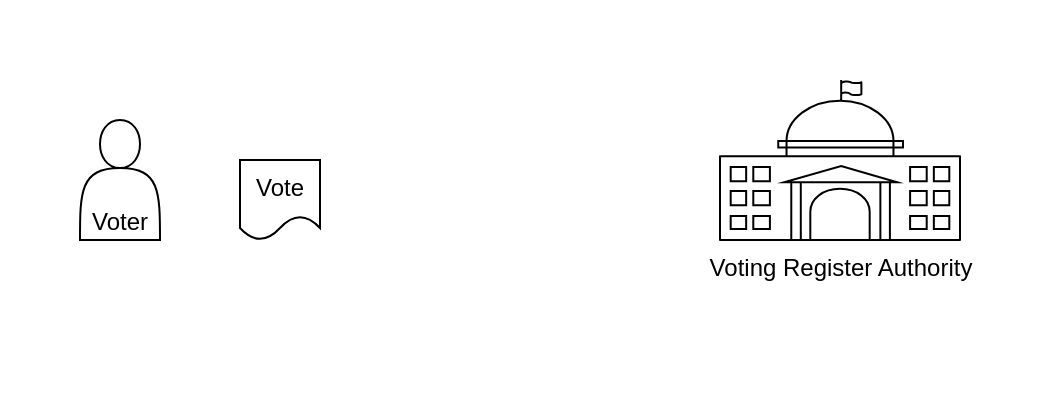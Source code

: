 <mxfile version="17.4.2" type="device"><diagram id="sNld3rZ4JpTNLqk1yw6c" name="Page-1"><mxGraphModel dx="1102" dy="977" grid="1" gridSize="10" guides="1" tooltips="1" connect="1" arrows="1" fold="1" page="1" pageScale="1" pageWidth="1169" pageHeight="827" math="0" shadow="0"><root><mxCell id="0"/><mxCell id="1" parent="0"/><mxCell id="SEFpAmSV5FZSK8SDqXIo-1" value="" style="rounded=0;whiteSpace=wrap;html=1;fontColor=none;fillColor=none;strokeColor=none;" parent="1" vertex="1"><mxGeometry x="80" y="160" width="520" height="200" as="geometry"/></mxCell><mxCell id="AUIPKvOtoZbsu5eekdwB-1" value="Voter" style="shape=actor;whiteSpace=wrap;html=1;verticalAlign=bottom;fillColor=none;" parent="1" vertex="1"><mxGeometry x="120" y="220" width="40" height="60" as="geometry"/></mxCell><mxCell id="AUIPKvOtoZbsu5eekdwB-2" value="Voting Register Authority" style="shape=mxgraph.cisco.buildings.government_building;html=1;pointerEvents=1;dashed=0;fillColor=none;strokeColor=#000000;strokeWidth=1;verticalLabelPosition=bottom;verticalAlign=top;align=center;outlineConnect=0;" parent="1" vertex="1"><mxGeometry x="440" y="200" width="120" height="80" as="geometry"/></mxCell><mxCell id="AUIPKvOtoZbsu5eekdwB-5" value="Vote" style="shape=document;whiteSpace=wrap;html=1;boundedLbl=1;strokeColor=default;strokeWidth=1;fillColor=none;" parent="1" vertex="1"><mxGeometry x="200" y="240" width="40" height="40" as="geometry"/></mxCell></root></mxGraphModel></diagram></mxfile>